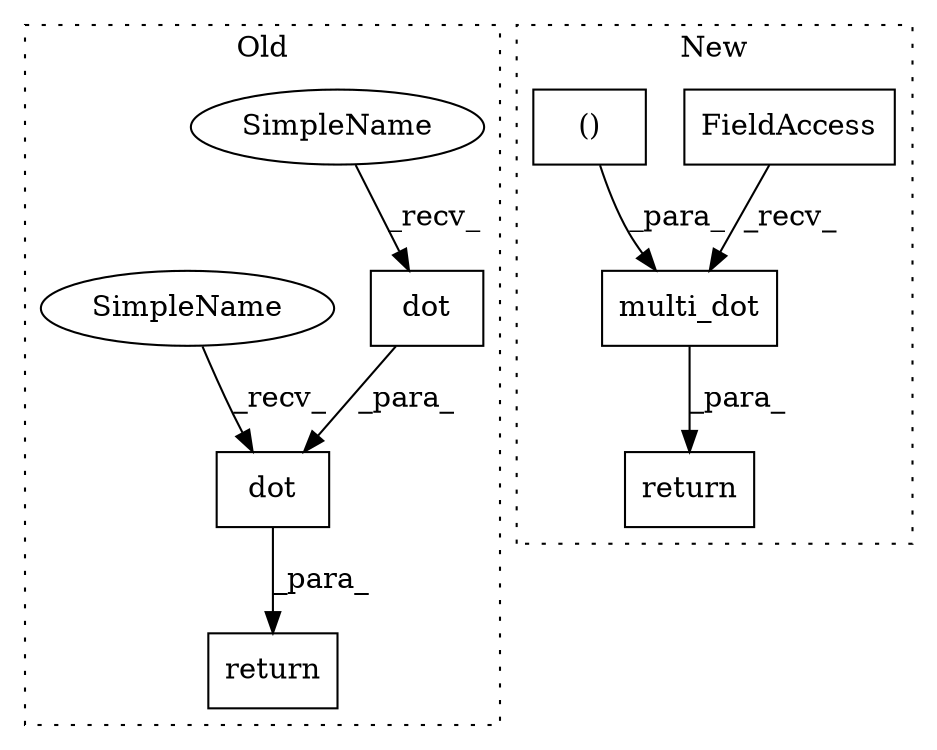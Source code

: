 digraph G {
subgraph cluster0 {
1 [label="return" a="41" s="920" l="7" shape="box"];
3 [label="dot" a="32" s="870,887" l="4,1" shape="box"];
4 [label="dot" a="32" s="860,890" l="4,1" shape="box"];
8 [label="SimpleName" a="42" s="864" l="5" shape="ellipse"];
9 [label="SimpleName" a="42" s="854" l="5" shape="ellipse"];
label = "Old";
style="dotted";
}
subgraph cluster1 {
2 [label="multi_dot" a="32" s="801,865" l="15,2" shape="box"];
5 [label="FieldAccess" a="22" s="788" l="12" shape="box"];
6 [label="return" a="41" s="781" l="7" shape="box"];
7 [label="()" a="106" s="816" l="49" shape="box"];
label = "New";
style="dotted";
}
2 -> 6 [label="_para_"];
3 -> 4 [label="_para_"];
4 -> 1 [label="_para_"];
5 -> 2 [label="_recv_"];
7 -> 2 [label="_para_"];
8 -> 3 [label="_recv_"];
9 -> 4 [label="_recv_"];
}